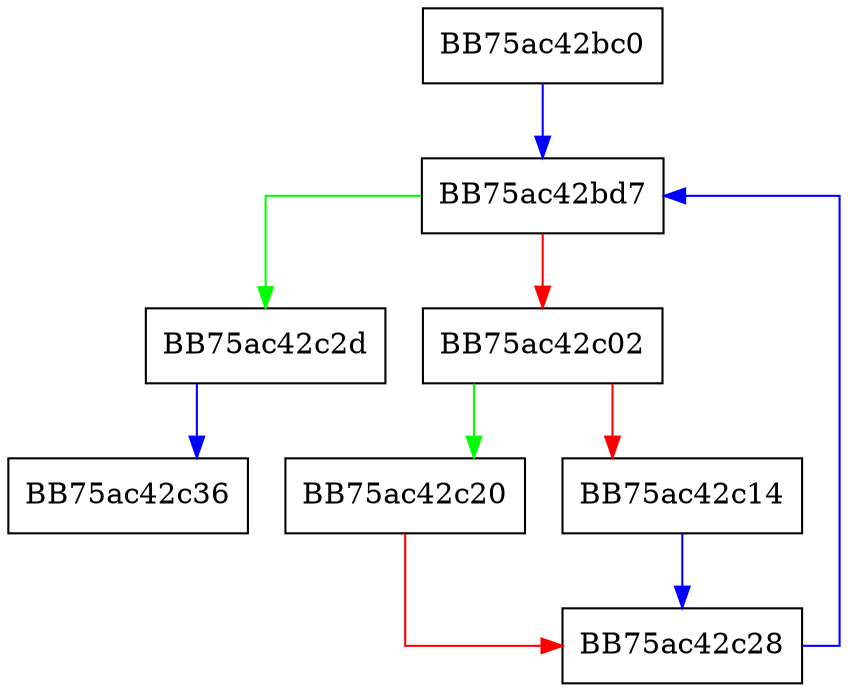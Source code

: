 digraph GetFilesetList {
  node [shape="box"];
  graph [splines=ortho];
  BB75ac42bc0 -> BB75ac42bd7 [color="blue"];
  BB75ac42bd7 -> BB75ac42c2d [color="green"];
  BB75ac42bd7 -> BB75ac42c02 [color="red"];
  BB75ac42c02 -> BB75ac42c20 [color="green"];
  BB75ac42c02 -> BB75ac42c14 [color="red"];
  BB75ac42c14 -> BB75ac42c28 [color="blue"];
  BB75ac42c20 -> BB75ac42c28 [color="red"];
  BB75ac42c28 -> BB75ac42bd7 [color="blue"];
  BB75ac42c2d -> BB75ac42c36 [color="blue"];
}